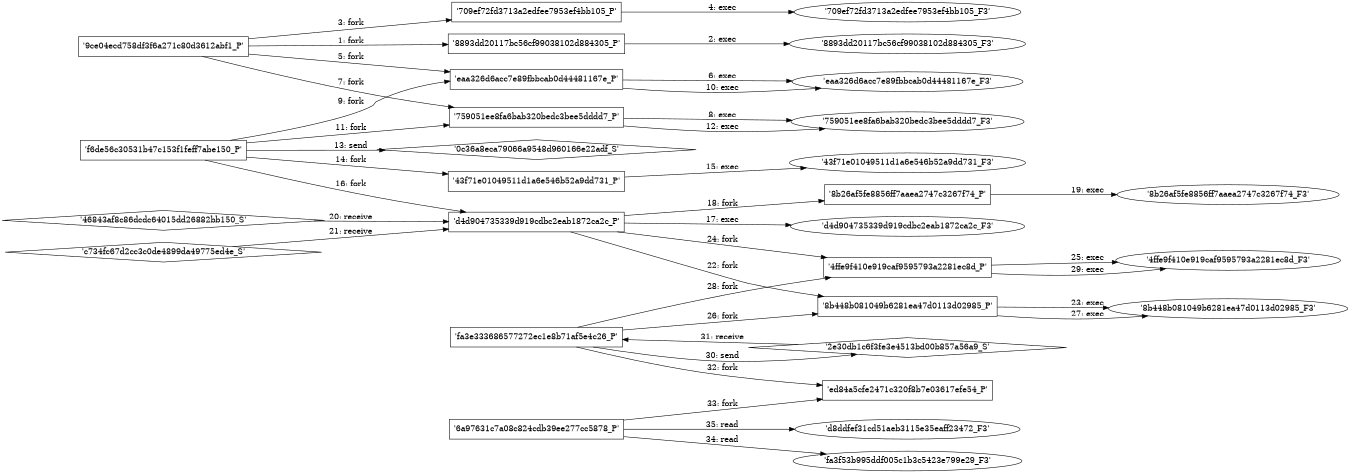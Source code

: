 digraph "D:\Learning\Paper\apt\基于CTI的攻击预警\Dataset\攻击图\ASGfromALLCTI\Enhancing Office 365 Advanced Threat Protection with detonation-based heuristics and machine learning.dot" {
rankdir="LR"
size="9"
fixedsize="false"
splines="true"
nodesep=0.3
ranksep=0
fontsize=10
overlap="scalexy"
engine= "neato"
	"'9ce04ecd758df3f6a271c80d3612abf1_P'" [node_type=Process shape=box]
	"'8893dd20117bc56cf99038102d884305_P'" [node_type=Process shape=box]
	"'9ce04ecd758df3f6a271c80d3612abf1_P'" -> "'8893dd20117bc56cf99038102d884305_P'" [label="1: fork"]
	"'8893dd20117bc56cf99038102d884305_P'" [node_type=Process shape=box]
	"'8893dd20117bc56cf99038102d884305_F3'" [node_type=File shape=ellipse]
	"'8893dd20117bc56cf99038102d884305_P'" -> "'8893dd20117bc56cf99038102d884305_F3'" [label="2: exec"]
	"'9ce04ecd758df3f6a271c80d3612abf1_P'" [node_type=Process shape=box]
	"'709ef72fd3713a2edfee7953ef4bb105_P'" [node_type=Process shape=box]
	"'9ce04ecd758df3f6a271c80d3612abf1_P'" -> "'709ef72fd3713a2edfee7953ef4bb105_P'" [label="3: fork"]
	"'709ef72fd3713a2edfee7953ef4bb105_P'" [node_type=Process shape=box]
	"'709ef72fd3713a2edfee7953ef4bb105_F3'" [node_type=File shape=ellipse]
	"'709ef72fd3713a2edfee7953ef4bb105_P'" -> "'709ef72fd3713a2edfee7953ef4bb105_F3'" [label="4: exec"]
	"'9ce04ecd758df3f6a271c80d3612abf1_P'" [node_type=Process shape=box]
	"'eaa326d6acc7e89fbbcab0d44481167e_P'" [node_type=Process shape=box]
	"'9ce04ecd758df3f6a271c80d3612abf1_P'" -> "'eaa326d6acc7e89fbbcab0d44481167e_P'" [label="5: fork"]
	"'eaa326d6acc7e89fbbcab0d44481167e_P'" [node_type=Process shape=box]
	"'eaa326d6acc7e89fbbcab0d44481167e_F3'" [node_type=File shape=ellipse]
	"'eaa326d6acc7e89fbbcab0d44481167e_P'" -> "'eaa326d6acc7e89fbbcab0d44481167e_F3'" [label="6: exec"]
	"'9ce04ecd758df3f6a271c80d3612abf1_P'" [node_type=Process shape=box]
	"'759051ee8fa6bab320bedc3bee5dddd7_P'" [node_type=Process shape=box]
	"'9ce04ecd758df3f6a271c80d3612abf1_P'" -> "'759051ee8fa6bab320bedc3bee5dddd7_P'" [label="7: fork"]
	"'759051ee8fa6bab320bedc3bee5dddd7_P'" [node_type=Process shape=box]
	"'759051ee8fa6bab320bedc3bee5dddd7_F3'" [node_type=File shape=ellipse]
	"'759051ee8fa6bab320bedc3bee5dddd7_P'" -> "'759051ee8fa6bab320bedc3bee5dddd7_F3'" [label="8: exec"]
	"'f6de56c30531b47c153f1feff7abe150_P'" [node_type=Process shape=box]
	"'eaa326d6acc7e89fbbcab0d44481167e_P'" [node_type=Process shape=box]
	"'f6de56c30531b47c153f1feff7abe150_P'" -> "'eaa326d6acc7e89fbbcab0d44481167e_P'" [label="9: fork"]
	"'eaa326d6acc7e89fbbcab0d44481167e_P'" [node_type=Process shape=box]
	"'eaa326d6acc7e89fbbcab0d44481167e_F3'" [node_type=File shape=ellipse]
	"'eaa326d6acc7e89fbbcab0d44481167e_P'" -> "'eaa326d6acc7e89fbbcab0d44481167e_F3'" [label="10: exec"]
	"'f6de56c30531b47c153f1feff7abe150_P'" [node_type=Process shape=box]
	"'759051ee8fa6bab320bedc3bee5dddd7_P'" [node_type=Process shape=box]
	"'f6de56c30531b47c153f1feff7abe150_P'" -> "'759051ee8fa6bab320bedc3bee5dddd7_P'" [label="11: fork"]
	"'759051ee8fa6bab320bedc3bee5dddd7_P'" [node_type=Process shape=box]
	"'759051ee8fa6bab320bedc3bee5dddd7_F3'" [node_type=File shape=ellipse]
	"'759051ee8fa6bab320bedc3bee5dddd7_P'" -> "'759051ee8fa6bab320bedc3bee5dddd7_F3'" [label="12: exec"]
	"'0c36a8eca79066a9548d960166e22adf_S'" [node_type=Socket shape=diamond]
	"'f6de56c30531b47c153f1feff7abe150_P'" [node_type=Process shape=box]
	"'f6de56c30531b47c153f1feff7abe150_P'" -> "'0c36a8eca79066a9548d960166e22adf_S'" [label="13: send"]
	"'f6de56c30531b47c153f1feff7abe150_P'" [node_type=Process shape=box]
	"'43f71e01049511d1a6e546b52a9dd731_P'" [node_type=Process shape=box]
	"'f6de56c30531b47c153f1feff7abe150_P'" -> "'43f71e01049511d1a6e546b52a9dd731_P'" [label="14: fork"]
	"'43f71e01049511d1a6e546b52a9dd731_P'" [node_type=Process shape=box]
	"'43f71e01049511d1a6e546b52a9dd731_F3'" [node_type=File shape=ellipse]
	"'43f71e01049511d1a6e546b52a9dd731_P'" -> "'43f71e01049511d1a6e546b52a9dd731_F3'" [label="15: exec"]
	"'f6de56c30531b47c153f1feff7abe150_P'" [node_type=Process shape=box]
	"'d4d904735339d919cdbc2eab1872ca2c_P'" [node_type=Process shape=box]
	"'f6de56c30531b47c153f1feff7abe150_P'" -> "'d4d904735339d919cdbc2eab1872ca2c_P'" [label="16: fork"]
	"'d4d904735339d919cdbc2eab1872ca2c_P'" [node_type=Process shape=box]
	"'d4d904735339d919cdbc2eab1872ca2c_F3'" [node_type=File shape=ellipse]
	"'d4d904735339d919cdbc2eab1872ca2c_P'" -> "'d4d904735339d919cdbc2eab1872ca2c_F3'" [label="17: exec"]
	"'d4d904735339d919cdbc2eab1872ca2c_P'" [node_type=Process shape=box]
	"'8b26af5fe8856ff7aaea2747c3267f74_P'" [node_type=Process shape=box]
	"'d4d904735339d919cdbc2eab1872ca2c_P'" -> "'8b26af5fe8856ff7aaea2747c3267f74_P'" [label="18: fork"]
	"'8b26af5fe8856ff7aaea2747c3267f74_P'" [node_type=Process shape=box]
	"'8b26af5fe8856ff7aaea2747c3267f74_F3'" [node_type=File shape=ellipse]
	"'8b26af5fe8856ff7aaea2747c3267f74_P'" -> "'8b26af5fe8856ff7aaea2747c3267f74_F3'" [label="19: exec"]
	"'d4d904735339d919cdbc2eab1872ca2c_P'" [node_type=Process shape=box]
	"'46843af8c86dcdc64015dd26882bb150_S'" [node_type=Socket shape=diamond]
	"'46843af8c86dcdc64015dd26882bb150_S'" -> "'d4d904735339d919cdbc2eab1872ca2c_P'" [label="20: receive"]
	"'d4d904735339d919cdbc2eab1872ca2c_P'" [node_type=Process shape=box]
	"'c734fc67d2cc3c0de4899da49775ed4e_S'" [node_type=Socket shape=diamond]
	"'c734fc67d2cc3c0de4899da49775ed4e_S'" -> "'d4d904735339d919cdbc2eab1872ca2c_P'" [label="21: receive"]
	"'d4d904735339d919cdbc2eab1872ca2c_P'" [node_type=Process shape=box]
	"'8b448b081049b6281ea47d0113d02985_P'" [node_type=Process shape=box]
	"'d4d904735339d919cdbc2eab1872ca2c_P'" -> "'8b448b081049b6281ea47d0113d02985_P'" [label="22: fork"]
	"'8b448b081049b6281ea47d0113d02985_P'" [node_type=Process shape=box]
	"'8b448b081049b6281ea47d0113d02985_F3'" [node_type=File shape=ellipse]
	"'8b448b081049b6281ea47d0113d02985_P'" -> "'8b448b081049b6281ea47d0113d02985_F3'" [label="23: exec"]
	"'d4d904735339d919cdbc2eab1872ca2c_P'" [node_type=Process shape=box]
	"'4ffe9f410e919caf9595793a2281ec8d_P'" [node_type=Process shape=box]
	"'d4d904735339d919cdbc2eab1872ca2c_P'" -> "'4ffe9f410e919caf9595793a2281ec8d_P'" [label="24: fork"]
	"'4ffe9f410e919caf9595793a2281ec8d_P'" [node_type=Process shape=box]
	"'4ffe9f410e919caf9595793a2281ec8d_F3'" [node_type=File shape=ellipse]
	"'4ffe9f410e919caf9595793a2281ec8d_P'" -> "'4ffe9f410e919caf9595793a2281ec8d_F3'" [label="25: exec"]
	"'fa3e333686577272ec1e8b71af5e4c26_P'" [node_type=Process shape=box]
	"'8b448b081049b6281ea47d0113d02985_P'" [node_type=Process shape=box]
	"'fa3e333686577272ec1e8b71af5e4c26_P'" -> "'8b448b081049b6281ea47d0113d02985_P'" [label="26: fork"]
	"'8b448b081049b6281ea47d0113d02985_P'" [node_type=Process shape=box]
	"'8b448b081049b6281ea47d0113d02985_F3'" [node_type=File shape=ellipse]
	"'8b448b081049b6281ea47d0113d02985_P'" -> "'8b448b081049b6281ea47d0113d02985_F3'" [label="27: exec"]
	"'fa3e333686577272ec1e8b71af5e4c26_P'" [node_type=Process shape=box]
	"'4ffe9f410e919caf9595793a2281ec8d_P'" [node_type=Process shape=box]
	"'fa3e333686577272ec1e8b71af5e4c26_P'" -> "'4ffe9f410e919caf9595793a2281ec8d_P'" [label="28: fork"]
	"'4ffe9f410e919caf9595793a2281ec8d_P'" [node_type=Process shape=box]
	"'4ffe9f410e919caf9595793a2281ec8d_F3'" [node_type=File shape=ellipse]
	"'4ffe9f410e919caf9595793a2281ec8d_P'" -> "'4ffe9f410e919caf9595793a2281ec8d_F3'" [label="29: exec"]
	"'2e30db1c6f3fe3e4513bd00b857a56a9_S'" [node_type=Socket shape=diamond]
	"'fa3e333686577272ec1e8b71af5e4c26_P'" [node_type=Process shape=box]
	"'fa3e333686577272ec1e8b71af5e4c26_P'" -> "'2e30db1c6f3fe3e4513bd00b857a56a9_S'" [label="30: send"]
	"'2e30db1c6f3fe3e4513bd00b857a56a9_S'" -> "'fa3e333686577272ec1e8b71af5e4c26_P'" [label="31: receive"]
	"'fa3e333686577272ec1e8b71af5e4c26_P'" [node_type=Process shape=box]
	"'ed84a5cfe2471c320f8b7e03617efe54_P'" [node_type=Process shape=box]
	"'fa3e333686577272ec1e8b71af5e4c26_P'" -> "'ed84a5cfe2471c320f8b7e03617efe54_P'" [label="32: fork"]
	"'6a97631c7a08c824cdb39ee277cc5878_P'" [node_type=Process shape=box]
	"'ed84a5cfe2471c320f8b7e03617efe54_P'" [node_type=Process shape=box]
	"'6a97631c7a08c824cdb39ee277cc5878_P'" -> "'ed84a5cfe2471c320f8b7e03617efe54_P'" [label="33: fork"]
	"'fa3f53b995ddf005c1b3c5423e799e29_F3'" [node_type=file shape=ellipse]
	"'6a97631c7a08c824cdb39ee277cc5878_P'" [node_type=Process shape=box]
	"'6a97631c7a08c824cdb39ee277cc5878_P'" -> "'fa3f53b995ddf005c1b3c5423e799e29_F3'" [label="34: read"]
	"'d8ddfef31cd51aeb3115e35eaff23472_F3'" [node_type=file shape=ellipse]
	"'6a97631c7a08c824cdb39ee277cc5878_P'" [node_type=Process shape=box]
	"'6a97631c7a08c824cdb39ee277cc5878_P'" -> "'d8ddfef31cd51aeb3115e35eaff23472_F3'" [label="35: read"]
}
